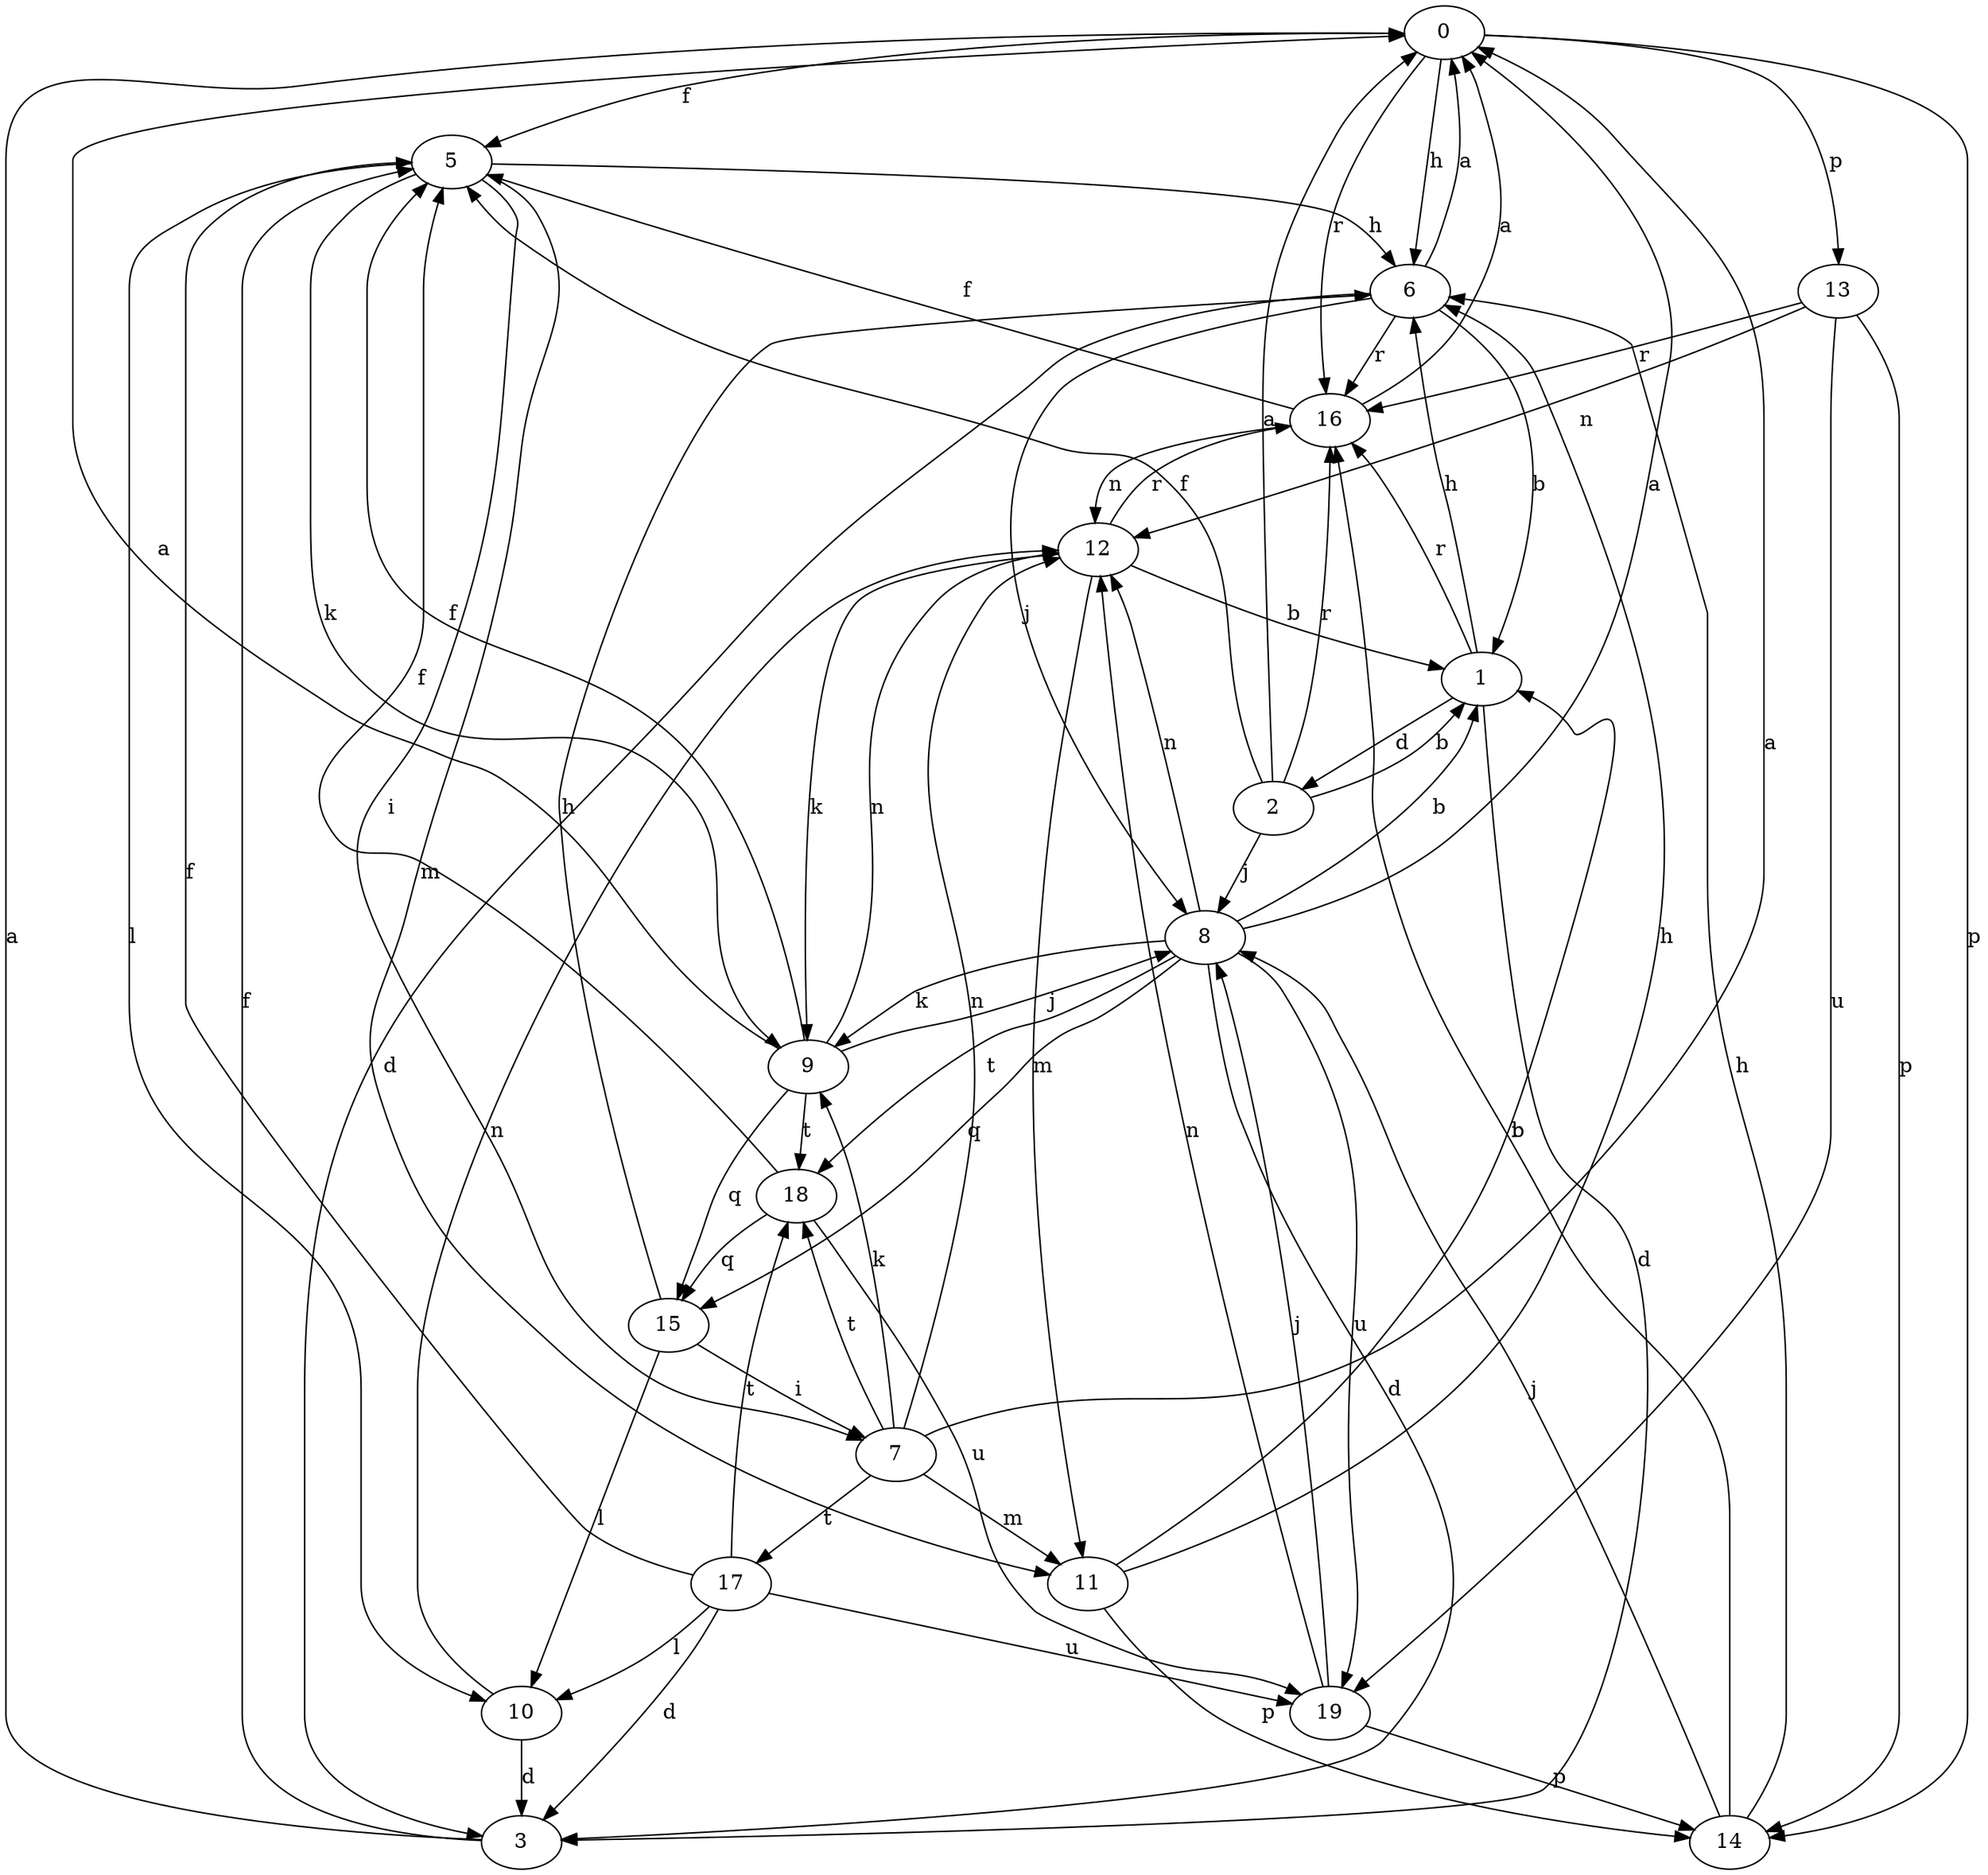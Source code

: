 strict digraph  {
0;
1;
2;
3;
5;
6;
7;
8;
9;
10;
11;
12;
13;
14;
15;
16;
17;
18;
19;
0 -> 5  [label=f];
0 -> 6  [label=h];
0 -> 13  [label=p];
0 -> 14  [label=p];
0 -> 16  [label=r];
1 -> 2  [label=d];
1 -> 3  [label=d];
1 -> 6  [label=h];
1 -> 16  [label=r];
2 -> 0  [label=a];
2 -> 1  [label=b];
2 -> 5  [label=f];
2 -> 8  [label=j];
2 -> 16  [label=r];
3 -> 0  [label=a];
3 -> 5  [label=f];
5 -> 6  [label=h];
5 -> 7  [label=i];
5 -> 9  [label=k];
5 -> 10  [label=l];
5 -> 11  [label=m];
6 -> 0  [label=a];
6 -> 1  [label=b];
6 -> 3  [label=d];
6 -> 8  [label=j];
6 -> 16  [label=r];
7 -> 0  [label=a];
7 -> 9  [label=k];
7 -> 11  [label=m];
7 -> 12  [label=n];
7 -> 17  [label=t];
7 -> 18  [label=t];
8 -> 0  [label=a];
8 -> 1  [label=b];
8 -> 3  [label=d];
8 -> 9  [label=k];
8 -> 12  [label=n];
8 -> 15  [label=q];
8 -> 18  [label=t];
8 -> 19  [label=u];
9 -> 0  [label=a];
9 -> 5  [label=f];
9 -> 8  [label=j];
9 -> 12  [label=n];
9 -> 15  [label=q];
9 -> 18  [label=t];
10 -> 3  [label=d];
10 -> 12  [label=n];
11 -> 1  [label=b];
11 -> 6  [label=h];
11 -> 14  [label=p];
12 -> 1  [label=b];
12 -> 9  [label=k];
12 -> 11  [label=m];
12 -> 16  [label=r];
13 -> 12  [label=n];
13 -> 14  [label=p];
13 -> 16  [label=r];
13 -> 19  [label=u];
14 -> 6  [label=h];
14 -> 8  [label=j];
14 -> 16  [label=r];
15 -> 6  [label=h];
15 -> 7  [label=i];
15 -> 10  [label=l];
16 -> 0  [label=a];
16 -> 5  [label=f];
16 -> 12  [label=n];
17 -> 3  [label=d];
17 -> 5  [label=f];
17 -> 10  [label=l];
17 -> 18  [label=t];
17 -> 19  [label=u];
18 -> 5  [label=f];
18 -> 15  [label=q];
18 -> 19  [label=u];
19 -> 8  [label=j];
19 -> 12  [label=n];
19 -> 14  [label=p];
}
